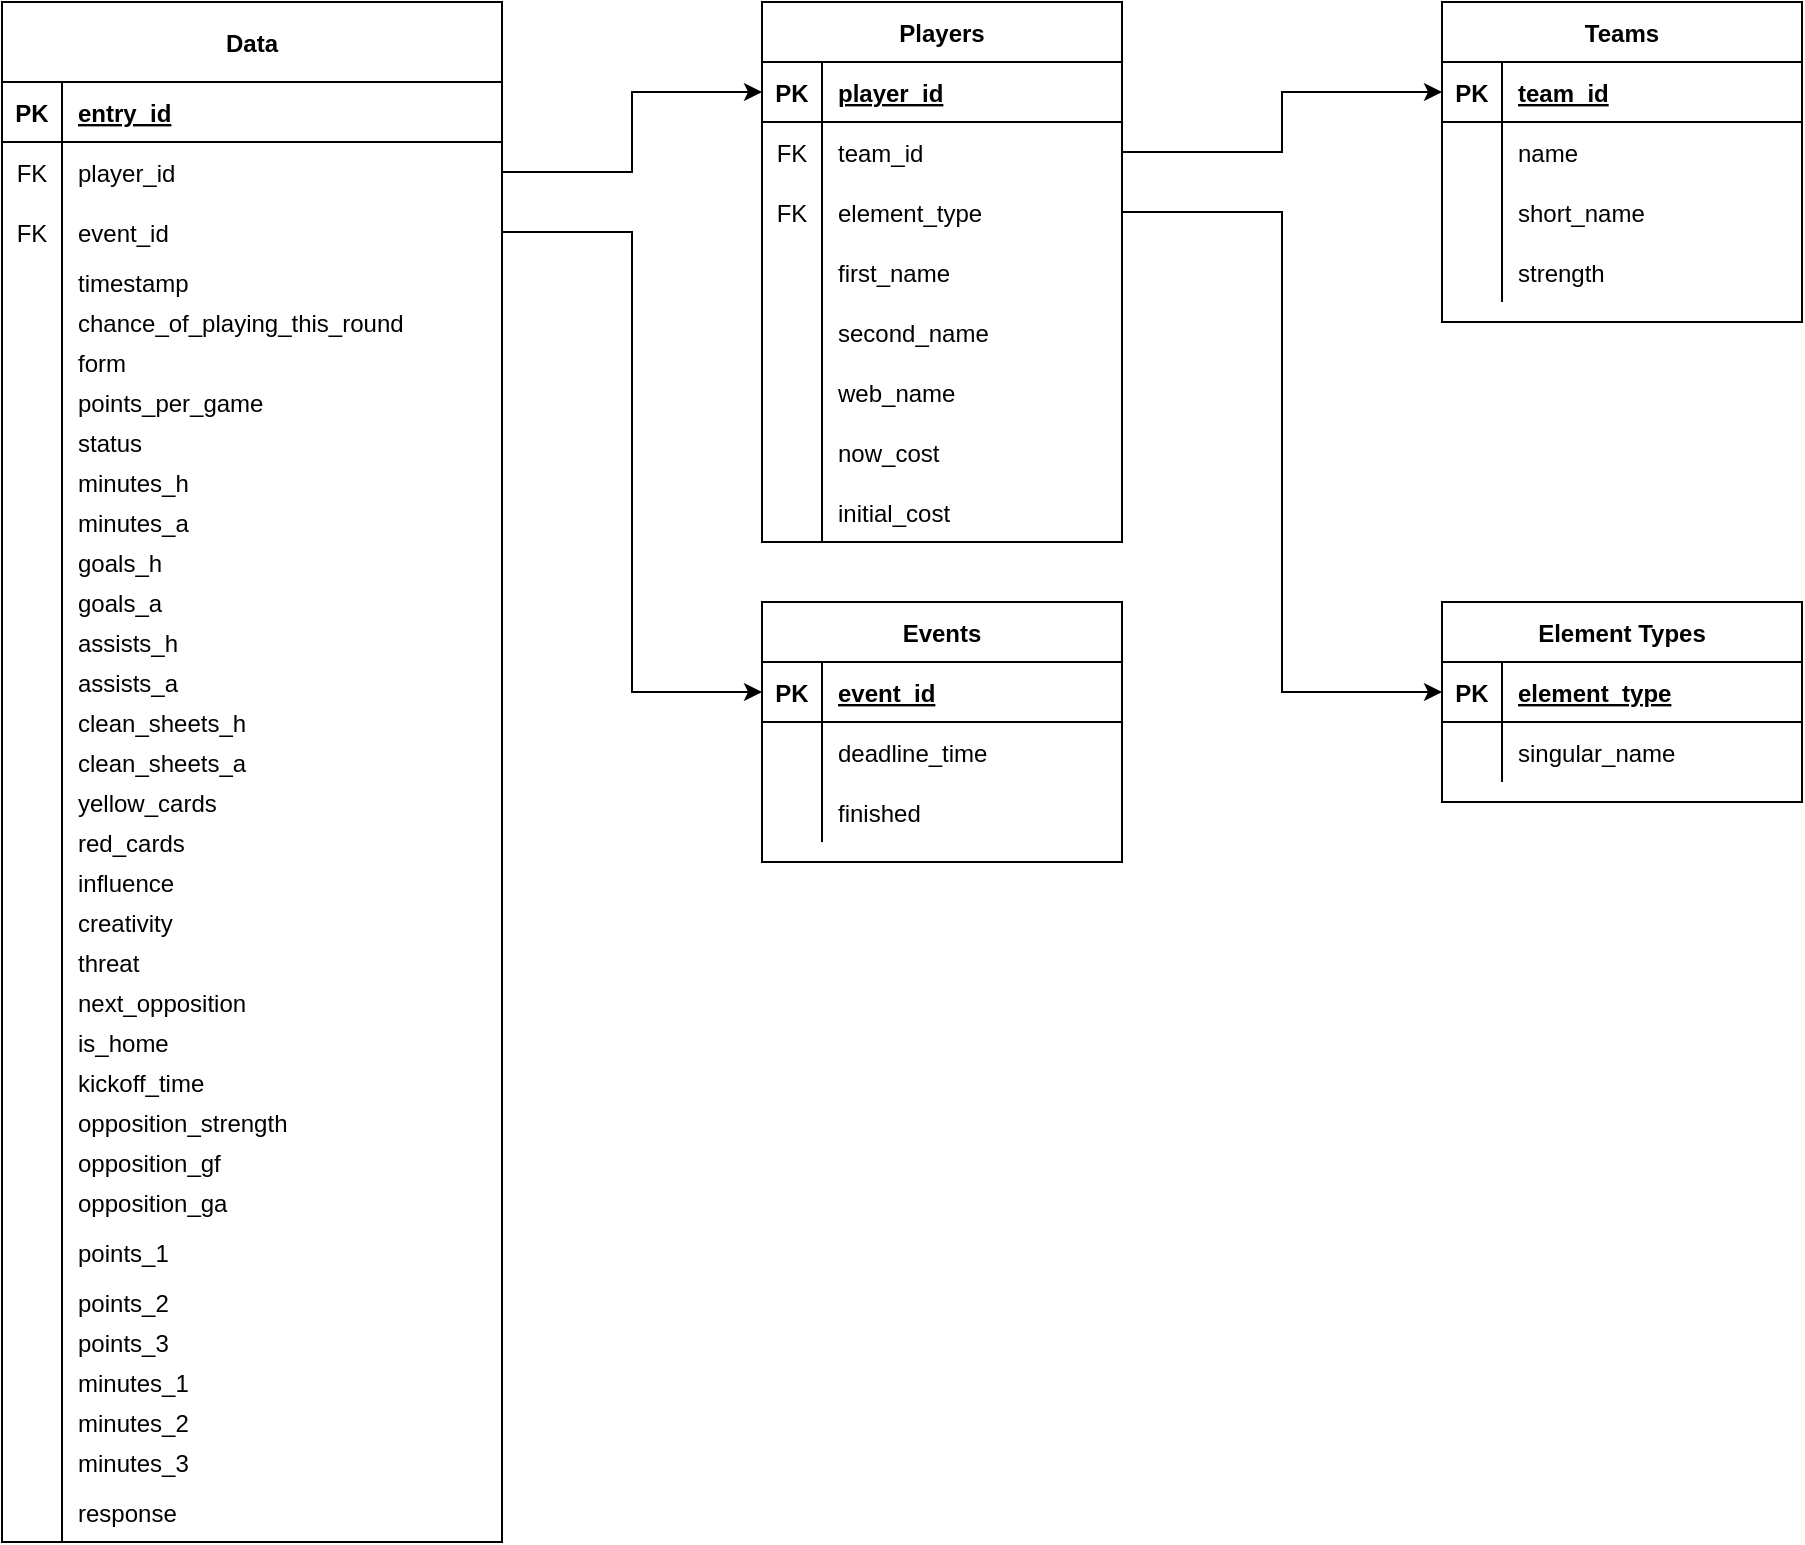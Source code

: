 <mxfile version="13.7.9" type="embed" pages="3"><diagram id="R2lEEEUBdFMjLlhIrx00" name="ER Diagram"><mxGraphModel dx="519" dy="185" grid="1" gridSize="10" guides="1" tooltips="1" connect="1" arrows="1" fold="1" page="1" pageScale="1" pageWidth="850" pageHeight="1100" background="none" math="0" shadow="0" extFonts="Permanent Marker^https://fonts.googleapis.com/css?family=Permanent+Marker"><root><mxCell id="0"/><mxCell id="1" parent="0"/><mxCell id="T9Ecbh7ZK0_thpFpKrt3-1" value="Data" style="shape=table;startSize=40;container=1;collapsible=1;childLayout=tableLayout;fixedRows=1;rowLines=0;fontStyle=1;align=center;resizeLast=1;" parent="1" vertex="1"><mxGeometry x="80" y="60" width="250" height="770.0" as="geometry"/></mxCell><mxCell id="T9Ecbh7ZK0_thpFpKrt3-2" value="" style="shape=partialRectangle;collapsible=0;dropTarget=0;pointerEvents=0;fillColor=none;top=0;left=0;bottom=1;right=0;points=[[0,0.5],[1,0.5]];portConstraint=eastwest;" parent="T9Ecbh7ZK0_thpFpKrt3-1" vertex="1"><mxGeometry y="40" width="250" height="30" as="geometry"/></mxCell><mxCell id="T9Ecbh7ZK0_thpFpKrt3-3" value="PK" style="shape=partialRectangle;connectable=0;fillColor=none;top=0;left=0;bottom=0;right=0;fontStyle=1;overflow=hidden;" parent="T9Ecbh7ZK0_thpFpKrt3-2" vertex="1"><mxGeometry width="30" height="30" as="geometry"/></mxCell><mxCell id="T9Ecbh7ZK0_thpFpKrt3-4" value="entry_id" style="shape=partialRectangle;connectable=0;fillColor=none;top=0;left=0;bottom=0;right=0;align=left;spacingLeft=6;fontStyle=5;overflow=hidden;" parent="T9Ecbh7ZK0_thpFpKrt3-2" vertex="1"><mxGeometry x="30" width="220" height="30" as="geometry"/></mxCell><mxCell id="T9Ecbh7ZK0_thpFpKrt3-5" value="" style="shape=partialRectangle;collapsible=0;dropTarget=0;pointerEvents=0;fillColor=none;top=0;left=0;bottom=0;right=0;points=[[0,0.5],[1,0.5]];portConstraint=eastwest;" parent="T9Ecbh7ZK0_thpFpKrt3-1" vertex="1"><mxGeometry y="70" width="250" height="30" as="geometry"/></mxCell><mxCell id="T9Ecbh7ZK0_thpFpKrt3-6" value="FK" style="shape=partialRectangle;connectable=0;fillColor=none;top=0;left=0;bottom=0;right=0;editable=1;overflow=hidden;" parent="T9Ecbh7ZK0_thpFpKrt3-5" vertex="1"><mxGeometry width="30" height="30" as="geometry"/></mxCell><mxCell id="T9Ecbh7ZK0_thpFpKrt3-7" value="player_id" style="shape=partialRectangle;connectable=0;fillColor=none;top=0;left=0;bottom=0;right=0;align=left;spacingLeft=6;overflow=hidden;" parent="T9Ecbh7ZK0_thpFpKrt3-5" vertex="1"><mxGeometry x="30" width="220" height="30" as="geometry"/></mxCell><mxCell id="T9Ecbh7ZK0_thpFpKrt3-8" value="" style="shape=partialRectangle;collapsible=0;dropTarget=0;pointerEvents=0;fillColor=none;top=0;left=0;bottom=0;right=0;points=[[0,0.5],[1,0.5]];portConstraint=eastwest;" parent="T9Ecbh7ZK0_thpFpKrt3-1" vertex="1"><mxGeometry y="100" width="250" height="30" as="geometry"/></mxCell><mxCell id="T9Ecbh7ZK0_thpFpKrt3-9" value="FK" style="shape=partialRectangle;connectable=0;fillColor=none;top=0;left=0;bottom=0;right=0;editable=1;overflow=hidden;" parent="T9Ecbh7ZK0_thpFpKrt3-8" vertex="1"><mxGeometry width="30" height="30" as="geometry"/></mxCell><mxCell id="T9Ecbh7ZK0_thpFpKrt3-10" value="event_id" style="shape=partialRectangle;connectable=0;fillColor=none;top=0;left=0;bottom=0;right=0;align=left;spacingLeft=6;overflow=hidden;" parent="T9Ecbh7ZK0_thpFpKrt3-8" vertex="1"><mxGeometry x="30" width="220" height="30" as="geometry"/></mxCell><mxCell id="2" style="shape=partialRectangle;collapsible=0;dropTarget=0;pointerEvents=0;fillColor=none;top=0;left=0;bottom=0;right=0;points=[[0,0.5],[1,0.5]];portConstraint=eastwest;" parent="T9Ecbh7ZK0_thpFpKrt3-1" vertex="1"><mxGeometry y="130" width="250" height="20" as="geometry"/></mxCell><mxCell id="3" style="shape=partialRectangle;connectable=0;fillColor=none;top=0;left=0;bottom=0;right=0;editable=1;overflow=hidden;" parent="2" vertex="1"><mxGeometry width="30" height="20" as="geometry"/></mxCell><mxCell id="4" value="timestamp" style="shape=partialRectangle;connectable=0;fillColor=none;top=0;left=0;bottom=0;right=0;align=left;spacingLeft=6;overflow=hidden;" parent="2" vertex="1"><mxGeometry x="30" width="220" height="20" as="geometry"/></mxCell><mxCell id="T9Ecbh7ZK0_thpFpKrt3-21" style="shape=partialRectangle;collapsible=0;dropTarget=0;pointerEvents=0;fillColor=none;top=0;left=0;bottom=0;right=0;points=[[0,0.5],[1,0.5]];portConstraint=eastwest;" parent="T9Ecbh7ZK0_thpFpKrt3-1" vertex="1"><mxGeometry y="150" width="250" height="20" as="geometry"/></mxCell><mxCell id="T9Ecbh7ZK0_thpFpKrt3-22" value="" style="shape=partialRectangle;connectable=0;fillColor=none;top=0;left=0;bottom=0;right=0;editable=1;overflow=hidden;" parent="T9Ecbh7ZK0_thpFpKrt3-21" vertex="1"><mxGeometry width="30" height="20" as="geometry"/></mxCell><mxCell id="T9Ecbh7ZK0_thpFpKrt3-23" value="chance_of_playing_this_round" style="shape=partialRectangle;connectable=0;fillColor=none;top=0;left=0;bottom=0;right=0;align=left;spacingLeft=6;overflow=hidden;" parent="T9Ecbh7ZK0_thpFpKrt3-21" vertex="1"><mxGeometry x="30" width="220" height="20" as="geometry"/></mxCell><mxCell id="T9Ecbh7ZK0_thpFpKrt3-24" style="shape=partialRectangle;collapsible=0;dropTarget=0;pointerEvents=0;fillColor=none;top=0;left=0;bottom=0;right=0;points=[[0,0.5],[1,0.5]];portConstraint=eastwest;" parent="T9Ecbh7ZK0_thpFpKrt3-1" vertex="1"><mxGeometry y="170" width="250" height="20" as="geometry"/></mxCell><mxCell id="T9Ecbh7ZK0_thpFpKrt3-25" style="shape=partialRectangle;connectable=0;fillColor=none;top=0;left=0;bottom=0;right=0;editable=1;overflow=hidden;" parent="T9Ecbh7ZK0_thpFpKrt3-24" vertex="1"><mxGeometry width="30" height="20" as="geometry"/></mxCell><mxCell id="T9Ecbh7ZK0_thpFpKrt3-26" value="form" style="shape=partialRectangle;connectable=0;fillColor=none;top=0;left=0;bottom=0;right=0;align=left;spacingLeft=6;overflow=hidden;" parent="T9Ecbh7ZK0_thpFpKrt3-24" vertex="1"><mxGeometry x="30" width="220" height="20" as="geometry"/></mxCell><mxCell id="T9Ecbh7ZK0_thpFpKrt3-27" style="shape=partialRectangle;collapsible=0;dropTarget=0;pointerEvents=0;fillColor=none;top=0;left=0;bottom=0;right=0;points=[[0,0.5],[1,0.5]];portConstraint=eastwest;" parent="T9Ecbh7ZK0_thpFpKrt3-1" vertex="1"><mxGeometry y="190" width="250" height="20" as="geometry"/></mxCell><mxCell id="T9Ecbh7ZK0_thpFpKrt3-28" style="shape=partialRectangle;connectable=0;fillColor=none;top=0;left=0;bottom=0;right=0;editable=1;overflow=hidden;" parent="T9Ecbh7ZK0_thpFpKrt3-27" vertex="1"><mxGeometry width="30" height="20" as="geometry"/></mxCell><mxCell id="T9Ecbh7ZK0_thpFpKrt3-29" value="points_per_game" style="shape=partialRectangle;connectable=0;fillColor=none;top=0;left=0;bottom=0;right=0;align=left;spacingLeft=6;overflow=hidden;" parent="T9Ecbh7ZK0_thpFpKrt3-27" vertex="1"><mxGeometry x="30" width="220" height="20" as="geometry"/></mxCell><mxCell id="wgq0GRheThqaYTGHAJiZ-41" style="shape=partialRectangle;collapsible=0;dropTarget=0;pointerEvents=0;fillColor=none;top=0;left=0;bottom=0;right=0;points=[[0,0.5],[1,0.5]];portConstraint=eastwest;" parent="T9Ecbh7ZK0_thpFpKrt3-1" vertex="1"><mxGeometry y="210" width="250" height="20" as="geometry"/></mxCell><mxCell id="wgq0GRheThqaYTGHAJiZ-42" style="shape=partialRectangle;connectable=0;fillColor=none;top=0;left=0;bottom=0;right=0;editable=1;overflow=hidden;" parent="wgq0GRheThqaYTGHAJiZ-41" vertex="1"><mxGeometry width="30" height="20" as="geometry"/></mxCell><mxCell id="wgq0GRheThqaYTGHAJiZ-43" value="status" style="shape=partialRectangle;connectable=0;fillColor=none;top=0;left=0;bottom=0;right=0;align=left;spacingLeft=6;overflow=hidden;" parent="wgq0GRheThqaYTGHAJiZ-41" vertex="1"><mxGeometry x="30" width="220" height="20" as="geometry"/></mxCell><mxCell id="wgq0GRheThqaYTGHAJiZ-44" style="shape=partialRectangle;collapsible=0;dropTarget=0;pointerEvents=0;fillColor=none;top=0;left=0;bottom=0;right=0;points=[[0,0.5],[1,0.5]];portConstraint=eastwest;" parent="T9Ecbh7ZK0_thpFpKrt3-1" vertex="1"><mxGeometry y="230" width="250" height="20" as="geometry"/></mxCell><mxCell id="wgq0GRheThqaYTGHAJiZ-45" style="shape=partialRectangle;connectable=0;fillColor=none;top=0;left=0;bottom=0;right=0;editable=1;overflow=hidden;" parent="wgq0GRheThqaYTGHAJiZ-44" vertex="1"><mxGeometry width="30" height="20" as="geometry"/></mxCell><mxCell id="wgq0GRheThqaYTGHAJiZ-46" value="minutes_h" style="shape=partialRectangle;connectable=0;fillColor=none;top=0;left=0;bottom=0;right=0;align=left;spacingLeft=6;overflow=hidden;" parent="wgq0GRheThqaYTGHAJiZ-44" vertex="1"><mxGeometry x="30" width="220" height="20" as="geometry"/></mxCell><mxCell id="5" style="shape=partialRectangle;collapsible=0;dropTarget=0;pointerEvents=0;fillColor=none;top=0;left=0;bottom=0;right=0;points=[[0,0.5],[1,0.5]];portConstraint=eastwest;" parent="T9Ecbh7ZK0_thpFpKrt3-1" vertex="1"><mxGeometry y="250" width="250" height="20" as="geometry"/></mxCell><mxCell id="6" style="shape=partialRectangle;connectable=0;fillColor=none;top=0;left=0;bottom=0;right=0;editable=1;overflow=hidden;" parent="5" vertex="1"><mxGeometry width="30" height="20" as="geometry"/></mxCell><mxCell id="7" value="minutes_a" style="shape=partialRectangle;connectable=0;fillColor=none;top=0;left=0;bottom=0;right=0;align=left;spacingLeft=6;overflow=hidden;" parent="5" vertex="1"><mxGeometry x="30" width="220" height="20" as="geometry"/></mxCell><mxCell id="wgq0GRheThqaYTGHAJiZ-47" style="shape=partialRectangle;collapsible=0;dropTarget=0;pointerEvents=0;fillColor=none;top=0;left=0;bottom=0;right=0;points=[[0,0.5],[1,0.5]];portConstraint=eastwest;" parent="T9Ecbh7ZK0_thpFpKrt3-1" vertex="1"><mxGeometry y="270" width="250" height="20" as="geometry"/></mxCell><mxCell id="wgq0GRheThqaYTGHAJiZ-48" style="shape=partialRectangle;connectable=0;fillColor=none;top=0;left=0;bottom=0;right=0;editable=1;overflow=hidden;" parent="wgq0GRheThqaYTGHAJiZ-47" vertex="1"><mxGeometry width="30" height="20" as="geometry"/></mxCell><mxCell id="wgq0GRheThqaYTGHAJiZ-49" value="goals_h" style="shape=partialRectangle;connectable=0;fillColor=none;top=0;left=0;bottom=0;right=0;align=left;spacingLeft=6;overflow=hidden;" parent="wgq0GRheThqaYTGHAJiZ-47" vertex="1"><mxGeometry x="30" width="220" height="20" as="geometry"/></mxCell><mxCell id="8" style="shape=partialRectangle;collapsible=0;dropTarget=0;pointerEvents=0;fillColor=none;top=0;left=0;bottom=0;right=0;points=[[0,0.5],[1,0.5]];portConstraint=eastwest;" parent="T9Ecbh7ZK0_thpFpKrt3-1" vertex="1"><mxGeometry y="290" width="250" height="20" as="geometry"/></mxCell><mxCell id="9" style="shape=partialRectangle;connectable=0;fillColor=none;top=0;left=0;bottom=0;right=0;editable=1;overflow=hidden;" parent="8" vertex="1"><mxGeometry width="30" height="20" as="geometry"/></mxCell><mxCell id="10" value="goals_a" style="shape=partialRectangle;connectable=0;fillColor=none;top=0;left=0;bottom=0;right=0;align=left;spacingLeft=6;overflow=hidden;" parent="8" vertex="1"><mxGeometry x="30" width="220" height="20" as="geometry"/></mxCell><mxCell id="wgq0GRheThqaYTGHAJiZ-50" style="shape=partialRectangle;collapsible=0;dropTarget=0;pointerEvents=0;fillColor=none;top=0;left=0;bottom=0;right=0;points=[[0,0.5],[1,0.5]];portConstraint=eastwest;" parent="T9Ecbh7ZK0_thpFpKrt3-1" vertex="1"><mxGeometry y="310" width="250" height="20" as="geometry"/></mxCell><mxCell id="wgq0GRheThqaYTGHAJiZ-51" style="shape=partialRectangle;connectable=0;fillColor=none;top=0;left=0;bottom=0;right=0;editable=1;overflow=hidden;" parent="wgq0GRheThqaYTGHAJiZ-50" vertex="1"><mxGeometry width="30" height="20" as="geometry"/></mxCell><mxCell id="wgq0GRheThqaYTGHAJiZ-52" value="assists_h" style="shape=partialRectangle;connectable=0;fillColor=none;top=0;left=0;bottom=0;right=0;align=left;spacingLeft=6;overflow=hidden;" parent="wgq0GRheThqaYTGHAJiZ-50" vertex="1"><mxGeometry x="30" width="220" height="20" as="geometry"/></mxCell><mxCell id="11" style="shape=partialRectangle;collapsible=0;dropTarget=0;pointerEvents=0;fillColor=none;top=0;left=0;bottom=0;right=0;points=[[0,0.5],[1,0.5]];portConstraint=eastwest;" parent="T9Ecbh7ZK0_thpFpKrt3-1" vertex="1"><mxGeometry y="330" width="250" height="20" as="geometry"/></mxCell><mxCell id="12" style="shape=partialRectangle;connectable=0;fillColor=none;top=0;left=0;bottom=0;right=0;editable=1;overflow=hidden;" parent="11" vertex="1"><mxGeometry width="30" height="20" as="geometry"/></mxCell><mxCell id="13" value="assists_a" style="shape=partialRectangle;connectable=0;fillColor=none;top=0;left=0;bottom=0;right=0;align=left;spacingLeft=6;overflow=hidden;" parent="11" vertex="1"><mxGeometry x="30" width="220" height="20" as="geometry"/></mxCell><mxCell id="wgq0GRheThqaYTGHAJiZ-53" style="shape=partialRectangle;collapsible=0;dropTarget=0;pointerEvents=0;fillColor=none;top=0;left=0;bottom=0;right=0;points=[[0,0.5],[1,0.5]];portConstraint=eastwest;" parent="T9Ecbh7ZK0_thpFpKrt3-1" vertex="1"><mxGeometry y="350" width="250" height="20" as="geometry"/></mxCell><mxCell id="wgq0GRheThqaYTGHAJiZ-54" style="shape=partialRectangle;connectable=0;fillColor=none;top=0;left=0;bottom=0;right=0;editable=1;overflow=hidden;" parent="wgq0GRheThqaYTGHAJiZ-53" vertex="1"><mxGeometry width="30" height="20" as="geometry"/></mxCell><mxCell id="wgq0GRheThqaYTGHAJiZ-55" value="clean_sheets_h" style="shape=partialRectangle;connectable=0;fillColor=none;top=0;left=0;bottom=0;right=0;align=left;spacingLeft=6;overflow=hidden;" parent="wgq0GRheThqaYTGHAJiZ-53" vertex="1"><mxGeometry x="30" width="220" height="20" as="geometry"/></mxCell><mxCell id="14" style="shape=partialRectangle;collapsible=0;dropTarget=0;pointerEvents=0;fillColor=none;top=0;left=0;bottom=0;right=0;points=[[0,0.5],[1,0.5]];portConstraint=eastwest;" parent="T9Ecbh7ZK0_thpFpKrt3-1" vertex="1"><mxGeometry y="370" width="250" height="20" as="geometry"/></mxCell><mxCell id="15" style="shape=partialRectangle;connectable=0;fillColor=none;top=0;left=0;bottom=0;right=0;editable=1;overflow=hidden;" parent="14" vertex="1"><mxGeometry width="30" height="20" as="geometry"/></mxCell><mxCell id="16" value="clean_sheets_a" style="shape=partialRectangle;connectable=0;fillColor=none;top=0;left=0;bottom=0;right=0;align=left;spacingLeft=6;overflow=hidden;" parent="14" vertex="1"><mxGeometry x="30" width="220" height="20" as="geometry"/></mxCell><mxCell id="wgq0GRheThqaYTGHAJiZ-56" style="shape=partialRectangle;collapsible=0;dropTarget=0;pointerEvents=0;fillColor=none;top=0;left=0;bottom=0;right=0;points=[[0,0.5],[1,0.5]];portConstraint=eastwest;" parent="T9Ecbh7ZK0_thpFpKrt3-1" vertex="1"><mxGeometry y="390" width="250" height="20" as="geometry"/></mxCell><mxCell id="wgq0GRheThqaYTGHAJiZ-57" style="shape=partialRectangle;connectable=0;fillColor=none;top=0;left=0;bottom=0;right=0;editable=1;overflow=hidden;" parent="wgq0GRheThqaYTGHAJiZ-56" vertex="1"><mxGeometry width="30" height="20" as="geometry"/></mxCell><mxCell id="wgq0GRheThqaYTGHAJiZ-58" value="yellow_cards" style="shape=partialRectangle;connectable=0;fillColor=none;top=0;left=0;bottom=0;right=0;align=left;spacingLeft=6;overflow=hidden;" parent="wgq0GRheThqaYTGHAJiZ-56" vertex="1"><mxGeometry x="30" width="220" height="20" as="geometry"/></mxCell><mxCell id="wgq0GRheThqaYTGHAJiZ-59" style="shape=partialRectangle;collapsible=0;dropTarget=0;pointerEvents=0;fillColor=none;top=0;left=0;bottom=0;right=0;points=[[0,0.5],[1,0.5]];portConstraint=eastwest;" parent="T9Ecbh7ZK0_thpFpKrt3-1" vertex="1"><mxGeometry y="410" width="250" height="20" as="geometry"/></mxCell><mxCell id="wgq0GRheThqaYTGHAJiZ-60" style="shape=partialRectangle;connectable=0;fillColor=none;top=0;left=0;bottom=0;right=0;editable=1;overflow=hidden;" parent="wgq0GRheThqaYTGHAJiZ-59" vertex="1"><mxGeometry width="30" height="20" as="geometry"/></mxCell><mxCell id="wgq0GRheThqaYTGHAJiZ-61" value="red_cards" style="shape=partialRectangle;connectable=0;fillColor=none;top=0;left=0;bottom=0;right=0;align=left;spacingLeft=6;overflow=hidden;" parent="wgq0GRheThqaYTGHAJiZ-59" vertex="1"><mxGeometry x="30" width="220" height="20" as="geometry"/></mxCell><mxCell id="wgq0GRheThqaYTGHAJiZ-62" style="shape=partialRectangle;collapsible=0;dropTarget=0;pointerEvents=0;fillColor=none;top=0;left=0;bottom=0;right=0;points=[[0,0.5],[1,0.5]];portConstraint=eastwest;" parent="T9Ecbh7ZK0_thpFpKrt3-1" vertex="1"><mxGeometry y="430" width="250" height="20" as="geometry"/></mxCell><mxCell id="wgq0GRheThqaYTGHAJiZ-63" style="shape=partialRectangle;connectable=0;fillColor=none;top=0;left=0;bottom=0;right=0;editable=1;overflow=hidden;" parent="wgq0GRheThqaYTGHAJiZ-62" vertex="1"><mxGeometry width="30" height="20" as="geometry"/></mxCell><mxCell id="wgq0GRheThqaYTGHAJiZ-64" value="influence" style="shape=partialRectangle;connectable=0;fillColor=none;top=0;left=0;bottom=0;right=0;align=left;spacingLeft=6;overflow=hidden;" parent="wgq0GRheThqaYTGHAJiZ-62" vertex="1"><mxGeometry x="30" width="220" height="20" as="geometry"/></mxCell><mxCell id="wgq0GRheThqaYTGHAJiZ-65" style="shape=partialRectangle;collapsible=0;dropTarget=0;pointerEvents=0;fillColor=none;top=0;left=0;bottom=0;right=0;points=[[0,0.5],[1,0.5]];portConstraint=eastwest;" parent="T9Ecbh7ZK0_thpFpKrt3-1" vertex="1"><mxGeometry y="450" width="250" height="20" as="geometry"/></mxCell><mxCell id="wgq0GRheThqaYTGHAJiZ-66" style="shape=partialRectangle;connectable=0;fillColor=none;top=0;left=0;bottom=0;right=0;editable=1;overflow=hidden;" parent="wgq0GRheThqaYTGHAJiZ-65" vertex="1"><mxGeometry width="30" height="20" as="geometry"/></mxCell><mxCell id="wgq0GRheThqaYTGHAJiZ-67" value="creativity" style="shape=partialRectangle;connectable=0;fillColor=none;top=0;left=0;bottom=0;right=0;align=left;spacingLeft=6;overflow=hidden;" parent="wgq0GRheThqaYTGHAJiZ-65" vertex="1"><mxGeometry x="30" width="220" height="20" as="geometry"/></mxCell><mxCell id="wgq0GRheThqaYTGHAJiZ-68" style="shape=partialRectangle;collapsible=0;dropTarget=0;pointerEvents=0;fillColor=none;top=0;left=0;bottom=0;right=0;points=[[0,0.5],[1,0.5]];portConstraint=eastwest;" parent="T9Ecbh7ZK0_thpFpKrt3-1" vertex="1"><mxGeometry y="470" width="250" height="20" as="geometry"/></mxCell><mxCell id="wgq0GRheThqaYTGHAJiZ-69" style="shape=partialRectangle;connectable=0;fillColor=none;top=0;left=0;bottom=0;right=0;editable=1;overflow=hidden;" parent="wgq0GRheThqaYTGHAJiZ-68" vertex="1"><mxGeometry width="30" height="20" as="geometry"/></mxCell><mxCell id="wgq0GRheThqaYTGHAJiZ-70" value="threat" style="shape=partialRectangle;connectable=0;fillColor=none;top=0;left=0;bottom=0;right=0;align=left;spacingLeft=6;overflow=hidden;" parent="wgq0GRheThqaYTGHAJiZ-68" vertex="1"><mxGeometry x="30" width="220" height="20" as="geometry"/></mxCell><mxCell id="wgq0GRheThqaYTGHAJiZ-71" style="shape=partialRectangle;collapsible=0;dropTarget=0;pointerEvents=0;fillColor=none;top=0;left=0;bottom=0;right=0;points=[[0,0.5],[1,0.5]];portConstraint=eastwest;" parent="T9Ecbh7ZK0_thpFpKrt3-1" vertex="1"><mxGeometry y="490" width="250" height="20" as="geometry"/></mxCell><mxCell id="wgq0GRheThqaYTGHAJiZ-72" style="shape=partialRectangle;connectable=0;fillColor=none;top=0;left=0;bottom=0;right=0;editable=1;overflow=hidden;" parent="wgq0GRheThqaYTGHAJiZ-71" vertex="1"><mxGeometry width="30" height="20" as="geometry"/></mxCell><mxCell id="wgq0GRheThqaYTGHAJiZ-73" value="next_opposition" style="shape=partialRectangle;connectable=0;fillColor=none;top=0;left=0;bottom=0;right=0;align=left;spacingLeft=6;overflow=hidden;" parent="wgq0GRheThqaYTGHAJiZ-71" vertex="1"><mxGeometry x="30" width="220" height="20" as="geometry"/></mxCell><mxCell id="wgq0GRheThqaYTGHAJiZ-74" style="shape=partialRectangle;collapsible=0;dropTarget=0;pointerEvents=0;fillColor=none;top=0;left=0;bottom=0;right=0;points=[[0,0.5],[1,0.5]];portConstraint=eastwest;" parent="T9Ecbh7ZK0_thpFpKrt3-1" vertex="1"><mxGeometry y="510" width="250" height="20" as="geometry"/></mxCell><mxCell id="wgq0GRheThqaYTGHAJiZ-75" style="shape=partialRectangle;connectable=0;fillColor=none;top=0;left=0;bottom=0;right=0;editable=1;overflow=hidden;" parent="wgq0GRheThqaYTGHAJiZ-74" vertex="1"><mxGeometry width="30" height="20" as="geometry"/></mxCell><mxCell id="wgq0GRheThqaYTGHAJiZ-76" value="is_home" style="shape=partialRectangle;connectable=0;fillColor=none;top=0;left=0;bottom=0;right=0;align=left;spacingLeft=6;overflow=hidden;" parent="wgq0GRheThqaYTGHAJiZ-74" vertex="1"><mxGeometry x="30" width="220" height="20" as="geometry"/></mxCell><mxCell id="MTt20oEHAtVKhstoHL5M-7" style="shape=partialRectangle;collapsible=0;dropTarget=0;pointerEvents=0;fillColor=none;top=0;left=0;bottom=0;right=0;points=[[0,0.5],[1,0.5]];portConstraint=eastwest;" parent="T9Ecbh7ZK0_thpFpKrt3-1" vertex="1"><mxGeometry y="530" width="250" height="20" as="geometry"/></mxCell><mxCell id="MTt20oEHAtVKhstoHL5M-8" style="shape=partialRectangle;connectable=0;fillColor=none;top=0;left=0;bottom=0;right=0;editable=1;overflow=hidden;" parent="MTt20oEHAtVKhstoHL5M-7" vertex="1"><mxGeometry width="30" height="20" as="geometry"/></mxCell><mxCell id="MTt20oEHAtVKhstoHL5M-9" value="kickoff_time" style="shape=partialRectangle;connectable=0;fillColor=none;top=0;left=0;bottom=0;right=0;align=left;spacingLeft=6;overflow=hidden;" parent="MTt20oEHAtVKhstoHL5M-7" vertex="1"><mxGeometry x="30" width="220" height="20" as="geometry"/></mxCell><mxCell id="wgq0GRheThqaYTGHAJiZ-83" style="shape=partialRectangle;collapsible=0;dropTarget=0;pointerEvents=0;fillColor=none;top=0;left=0;bottom=0;right=0;points=[[0,0.5],[1,0.5]];portConstraint=eastwest;" parent="T9Ecbh7ZK0_thpFpKrt3-1" vertex="1"><mxGeometry y="550" width="250" height="20" as="geometry"/></mxCell><mxCell id="wgq0GRheThqaYTGHAJiZ-84" style="shape=partialRectangle;connectable=0;fillColor=none;top=0;left=0;bottom=0;right=0;editable=1;overflow=hidden;" parent="wgq0GRheThqaYTGHAJiZ-83" vertex="1"><mxGeometry width="30" height="20" as="geometry"/></mxCell><mxCell id="wgq0GRheThqaYTGHAJiZ-85" value="opposition_strength" style="shape=partialRectangle;connectable=0;fillColor=none;top=0;left=0;bottom=0;right=0;align=left;spacingLeft=6;overflow=hidden;" parent="wgq0GRheThqaYTGHAJiZ-83" vertex="1"><mxGeometry x="30" width="220" height="20" as="geometry"/></mxCell><mxCell id="17" style="shape=partialRectangle;collapsible=0;dropTarget=0;pointerEvents=0;fillColor=none;top=0;left=0;bottom=0;right=0;points=[[0,0.5],[1,0.5]];portConstraint=eastwest;" parent="T9Ecbh7ZK0_thpFpKrt3-1" vertex="1"><mxGeometry y="570" width="250" height="20" as="geometry"/></mxCell><mxCell id="18" style="shape=partialRectangle;connectable=0;fillColor=none;top=0;left=0;bottom=0;right=0;editable=1;overflow=hidden;" parent="17" vertex="1"><mxGeometry width="30" height="20" as="geometry"/></mxCell><mxCell id="19" value="opposition_gf" style="shape=partialRectangle;connectable=0;fillColor=none;top=0;left=0;bottom=0;right=0;align=left;spacingLeft=6;overflow=hidden;" parent="17" vertex="1"><mxGeometry x="30" width="220" height="20" as="geometry"/></mxCell><mxCell id="20" style="shape=partialRectangle;collapsible=0;dropTarget=0;pointerEvents=0;fillColor=none;top=0;left=0;bottom=0;right=0;points=[[0,0.5],[1,0.5]];portConstraint=eastwest;" parent="T9Ecbh7ZK0_thpFpKrt3-1" vertex="1"><mxGeometry y="590" width="250" height="20" as="geometry"/></mxCell><mxCell id="21" style="shape=partialRectangle;connectable=0;fillColor=none;top=0;left=0;bottom=0;right=0;editable=1;overflow=hidden;" parent="20" vertex="1"><mxGeometry width="30" height="20" as="geometry"/></mxCell><mxCell id="22" value="opposition_ga" style="shape=partialRectangle;connectable=0;fillColor=none;top=0;left=0;bottom=0;right=0;align=left;spacingLeft=6;overflow=hidden;" parent="20" vertex="1"><mxGeometry x="30" width="220" height="20" as="geometry"/></mxCell><mxCell id="wgq0GRheThqaYTGHAJiZ-86" style="shape=partialRectangle;collapsible=0;dropTarget=0;pointerEvents=0;fillColor=none;top=0;left=0;bottom=0;right=0;points=[[0,0.5],[1,0.5]];portConstraint=eastwest;" parent="T9Ecbh7ZK0_thpFpKrt3-1" vertex="1"><mxGeometry y="610" width="250" height="30" as="geometry"/></mxCell><mxCell id="wgq0GRheThqaYTGHAJiZ-87" style="shape=partialRectangle;connectable=0;fillColor=none;top=0;left=0;bottom=0;right=0;editable=1;overflow=hidden;" parent="wgq0GRheThqaYTGHAJiZ-86" vertex="1"><mxGeometry width="30" height="30" as="geometry"/></mxCell><mxCell id="wgq0GRheThqaYTGHAJiZ-88" value="points_1" style="shape=partialRectangle;connectable=0;fillColor=none;top=0;left=0;bottom=0;right=0;align=left;spacingLeft=6;overflow=hidden;" parent="wgq0GRheThqaYTGHAJiZ-86" vertex="1"><mxGeometry x="30" width="220" height="30" as="geometry"/></mxCell><mxCell id="wgq0GRheThqaYTGHAJiZ-89" style="shape=partialRectangle;collapsible=0;dropTarget=0;pointerEvents=0;fillColor=none;top=0;left=0;bottom=0;right=0;points=[[0,0.5],[1,0.5]];portConstraint=eastwest;" parent="T9Ecbh7ZK0_thpFpKrt3-1" vertex="1"><mxGeometry y="640" width="250" height="20" as="geometry"/></mxCell><mxCell id="wgq0GRheThqaYTGHAJiZ-90" style="shape=partialRectangle;connectable=0;fillColor=none;top=0;left=0;bottom=0;right=0;editable=1;overflow=hidden;" parent="wgq0GRheThqaYTGHAJiZ-89" vertex="1"><mxGeometry width="30" height="20" as="geometry"/></mxCell><mxCell id="wgq0GRheThqaYTGHAJiZ-91" value="points_2" style="shape=partialRectangle;connectable=0;fillColor=none;top=0;left=0;bottom=0;right=0;align=left;spacingLeft=6;overflow=hidden;" parent="wgq0GRheThqaYTGHAJiZ-89" vertex="1"><mxGeometry x="30" width="220" height="20" as="geometry"/></mxCell><mxCell id="wgq0GRheThqaYTGHAJiZ-124" style="shape=partialRectangle;collapsible=0;dropTarget=0;pointerEvents=0;fillColor=none;top=0;left=0;bottom=0;right=0;points=[[0,0.5],[1,0.5]];portConstraint=eastwest;" parent="T9Ecbh7ZK0_thpFpKrt3-1" vertex="1"><mxGeometry y="660" width="250" height="20" as="geometry"/></mxCell><mxCell id="wgq0GRheThqaYTGHAJiZ-125" style="shape=partialRectangle;connectable=0;fillColor=none;top=0;left=0;bottom=0;right=0;editable=1;overflow=hidden;" parent="wgq0GRheThqaYTGHAJiZ-124" vertex="1"><mxGeometry width="30" height="20" as="geometry"/></mxCell><mxCell id="wgq0GRheThqaYTGHAJiZ-126" value="points_3" style="shape=partialRectangle;connectable=0;fillColor=none;top=0;left=0;bottom=0;right=0;align=left;spacingLeft=6;overflow=hidden;" parent="wgq0GRheThqaYTGHAJiZ-124" vertex="1"><mxGeometry x="30" width="220" height="20" as="geometry"/></mxCell><mxCell id="wgq0GRheThqaYTGHAJiZ-121" style="shape=partialRectangle;collapsible=0;dropTarget=0;pointerEvents=0;fillColor=none;top=0;left=0;bottom=0;right=0;points=[[0,0.5],[1,0.5]];portConstraint=eastwest;" parent="T9Ecbh7ZK0_thpFpKrt3-1" vertex="1"><mxGeometry y="680" width="250" height="20" as="geometry"/></mxCell><mxCell id="wgq0GRheThqaYTGHAJiZ-122" style="shape=partialRectangle;connectable=0;fillColor=none;top=0;left=0;bottom=0;right=0;editable=1;overflow=hidden;" parent="wgq0GRheThqaYTGHAJiZ-121" vertex="1"><mxGeometry width="30" height="20" as="geometry"/></mxCell><mxCell id="wgq0GRheThqaYTGHAJiZ-123" value="minutes_1" style="shape=partialRectangle;connectable=0;fillColor=none;top=0;left=0;bottom=0;right=0;align=left;spacingLeft=6;overflow=hidden;" parent="wgq0GRheThqaYTGHAJiZ-121" vertex="1"><mxGeometry x="30" width="220" height="20" as="geometry"/></mxCell><mxCell id="wgq0GRheThqaYTGHAJiZ-118" style="shape=partialRectangle;collapsible=0;dropTarget=0;pointerEvents=0;fillColor=none;top=0;left=0;bottom=0;right=0;points=[[0,0.5],[1,0.5]];portConstraint=eastwest;" parent="T9Ecbh7ZK0_thpFpKrt3-1" vertex="1"><mxGeometry y="700" width="250" height="20" as="geometry"/></mxCell><mxCell id="wgq0GRheThqaYTGHAJiZ-119" style="shape=partialRectangle;connectable=0;fillColor=none;top=0;left=0;bottom=0;right=0;editable=1;overflow=hidden;" parent="wgq0GRheThqaYTGHAJiZ-118" vertex="1"><mxGeometry width="30" height="20" as="geometry"/></mxCell><mxCell id="wgq0GRheThqaYTGHAJiZ-120" value="minutes_2" style="shape=partialRectangle;connectable=0;fillColor=none;top=0;left=0;bottom=0;right=0;align=left;spacingLeft=6;overflow=hidden;" parent="wgq0GRheThqaYTGHAJiZ-118" vertex="1"><mxGeometry x="30" width="220" height="20" as="geometry"/></mxCell><mxCell id="wgq0GRheThqaYTGHAJiZ-115" style="shape=partialRectangle;collapsible=0;dropTarget=0;pointerEvents=0;fillColor=none;top=0;left=0;bottom=0;right=0;points=[[0,0.5],[1,0.5]];portConstraint=eastwest;" parent="T9Ecbh7ZK0_thpFpKrt3-1" vertex="1"><mxGeometry y="720" width="250" height="20" as="geometry"/></mxCell><mxCell id="wgq0GRheThqaYTGHAJiZ-116" style="shape=partialRectangle;connectable=0;fillColor=none;top=0;left=0;bottom=0;right=0;editable=1;overflow=hidden;" parent="wgq0GRheThqaYTGHAJiZ-115" vertex="1"><mxGeometry width="30" height="20" as="geometry"/></mxCell><mxCell id="wgq0GRheThqaYTGHAJiZ-117" value="minutes_3" style="shape=partialRectangle;connectable=0;fillColor=none;top=0;left=0;bottom=0;right=0;align=left;spacingLeft=6;overflow=hidden;" parent="wgq0GRheThqaYTGHAJiZ-115" vertex="1"><mxGeometry x="30" width="220" height="20" as="geometry"/></mxCell><mxCell id="wgq0GRheThqaYTGHAJiZ-92" style="shape=partialRectangle;collapsible=0;dropTarget=0;pointerEvents=0;fillColor=none;top=0;left=0;bottom=0;right=0;points=[[0,0.5],[1,0.5]];portConstraint=eastwest;" parent="T9Ecbh7ZK0_thpFpKrt3-1" vertex="1"><mxGeometry y="740" width="250" height="30" as="geometry"/></mxCell><mxCell id="wgq0GRheThqaYTGHAJiZ-93" style="shape=partialRectangle;connectable=0;fillColor=none;top=0;left=0;bottom=0;right=0;editable=1;overflow=hidden;" parent="wgq0GRheThqaYTGHAJiZ-92" vertex="1"><mxGeometry width="30" height="30" as="geometry"/></mxCell><mxCell id="wgq0GRheThqaYTGHAJiZ-94" value="response" style="shape=partialRectangle;connectable=0;fillColor=none;top=0;left=0;bottom=0;right=0;align=left;spacingLeft=6;overflow=hidden;" parent="wgq0GRheThqaYTGHAJiZ-92" vertex="1"><mxGeometry x="30" width="220" height="30" as="geometry"/></mxCell><mxCell id="T9Ecbh7ZK0_thpFpKrt3-30" value="Players" style="shape=table;startSize=30;container=1;collapsible=1;childLayout=tableLayout;fixedRows=1;rowLines=0;fontStyle=1;align=center;resizeLast=1;" parent="1" vertex="1"><mxGeometry x="460" y="60" width="180" height="270" as="geometry"/></mxCell><mxCell id="T9Ecbh7ZK0_thpFpKrt3-31" value="" style="shape=partialRectangle;collapsible=0;dropTarget=0;pointerEvents=0;fillColor=none;top=0;left=0;bottom=1;right=0;points=[[0,0.5],[1,0.5]];portConstraint=eastwest;" parent="T9Ecbh7ZK0_thpFpKrt3-30" vertex="1"><mxGeometry y="30" width="180" height="30" as="geometry"/></mxCell><mxCell id="T9Ecbh7ZK0_thpFpKrt3-32" value="PK" style="shape=partialRectangle;connectable=0;fillColor=none;top=0;left=0;bottom=0;right=0;fontStyle=1;overflow=hidden;" parent="T9Ecbh7ZK0_thpFpKrt3-31" vertex="1"><mxGeometry width="30" height="30" as="geometry"/></mxCell><mxCell id="T9Ecbh7ZK0_thpFpKrt3-33" value="player_id" style="shape=partialRectangle;connectable=0;fillColor=none;top=0;left=0;bottom=0;right=0;align=left;spacingLeft=6;fontStyle=5;overflow=hidden;" parent="T9Ecbh7ZK0_thpFpKrt3-31" vertex="1"><mxGeometry x="30" width="150" height="30" as="geometry"/></mxCell><mxCell id="wgq0GRheThqaYTGHAJiZ-27" style="shape=partialRectangle;collapsible=0;dropTarget=0;pointerEvents=0;fillColor=none;top=0;left=0;bottom=0;right=0;points=[[0,0.5],[1,0.5]];portConstraint=eastwest;" parent="T9Ecbh7ZK0_thpFpKrt3-30" vertex="1"><mxGeometry y="60" width="180" height="30" as="geometry"/></mxCell><mxCell id="wgq0GRheThqaYTGHAJiZ-28" value="FK" style="shape=partialRectangle;connectable=0;fillColor=none;top=0;left=0;bottom=0;right=0;editable=1;overflow=hidden;" parent="wgq0GRheThqaYTGHAJiZ-27" vertex="1"><mxGeometry width="30" height="30" as="geometry"/></mxCell><mxCell id="wgq0GRheThqaYTGHAJiZ-29" value="team_id" style="shape=partialRectangle;connectable=0;fillColor=none;top=0;left=0;bottom=0;right=0;align=left;spacingLeft=6;overflow=hidden;" parent="wgq0GRheThqaYTGHAJiZ-27" vertex="1"><mxGeometry x="30" width="150" height="30" as="geometry"/></mxCell><mxCell id="wgq0GRheThqaYTGHAJiZ-109" style="shape=partialRectangle;collapsible=0;dropTarget=0;pointerEvents=0;fillColor=none;top=0;left=0;bottom=0;right=0;points=[[0,0.5],[1,0.5]];portConstraint=eastwest;" parent="T9Ecbh7ZK0_thpFpKrt3-30" vertex="1"><mxGeometry y="90" width="180" height="30" as="geometry"/></mxCell><mxCell id="wgq0GRheThqaYTGHAJiZ-110" value="FK" style="shape=partialRectangle;connectable=0;fillColor=none;top=0;left=0;bottom=0;right=0;editable=1;overflow=hidden;" parent="wgq0GRheThqaYTGHAJiZ-109" vertex="1"><mxGeometry width="30" height="30" as="geometry"/></mxCell><mxCell id="wgq0GRheThqaYTGHAJiZ-111" value="element_type" style="shape=partialRectangle;connectable=0;fillColor=none;top=0;left=0;bottom=0;right=0;align=left;spacingLeft=6;overflow=hidden;" parent="wgq0GRheThqaYTGHAJiZ-109" vertex="1"><mxGeometry x="30" width="150" height="30" as="geometry"/></mxCell><mxCell id="T9Ecbh7ZK0_thpFpKrt3-34" value="" style="shape=partialRectangle;collapsible=0;dropTarget=0;pointerEvents=0;fillColor=none;top=0;left=0;bottom=0;right=0;points=[[0,0.5],[1,0.5]];portConstraint=eastwest;" parent="T9Ecbh7ZK0_thpFpKrt3-30" vertex="1"><mxGeometry y="120" width="180" height="30" as="geometry"/></mxCell><mxCell id="T9Ecbh7ZK0_thpFpKrt3-35" value="" style="shape=partialRectangle;connectable=0;fillColor=none;top=0;left=0;bottom=0;right=0;editable=1;overflow=hidden;" parent="T9Ecbh7ZK0_thpFpKrt3-34" vertex="1"><mxGeometry width="30" height="30" as="geometry"/></mxCell><mxCell id="T9Ecbh7ZK0_thpFpKrt3-36" value="first_name" style="shape=partialRectangle;connectable=0;fillColor=none;top=0;left=0;bottom=0;right=0;align=left;spacingLeft=6;overflow=hidden;" parent="T9Ecbh7ZK0_thpFpKrt3-34" vertex="1"><mxGeometry x="30" width="150" height="30" as="geometry"/></mxCell><mxCell id="T9Ecbh7ZK0_thpFpKrt3-37" value="" style="shape=partialRectangle;collapsible=0;dropTarget=0;pointerEvents=0;fillColor=none;top=0;left=0;bottom=0;right=0;points=[[0,0.5],[1,0.5]];portConstraint=eastwest;" parent="T9Ecbh7ZK0_thpFpKrt3-30" vertex="1"><mxGeometry y="150" width="180" height="30" as="geometry"/></mxCell><mxCell id="T9Ecbh7ZK0_thpFpKrt3-38" value="" style="shape=partialRectangle;connectable=0;fillColor=none;top=0;left=0;bottom=0;right=0;editable=1;overflow=hidden;" parent="T9Ecbh7ZK0_thpFpKrt3-37" vertex="1"><mxGeometry width="30" height="30" as="geometry"/></mxCell><mxCell id="T9Ecbh7ZK0_thpFpKrt3-39" value="second_name" style="shape=partialRectangle;connectable=0;fillColor=none;top=0;left=0;bottom=0;right=0;align=left;spacingLeft=6;overflow=hidden;" parent="T9Ecbh7ZK0_thpFpKrt3-37" vertex="1"><mxGeometry x="30" width="150" height="30" as="geometry"/></mxCell><mxCell id="T9Ecbh7ZK0_thpFpKrt3-40" value="" style="shape=partialRectangle;collapsible=0;dropTarget=0;pointerEvents=0;fillColor=none;top=0;left=0;bottom=0;right=0;points=[[0,0.5],[1,0.5]];portConstraint=eastwest;" parent="T9Ecbh7ZK0_thpFpKrt3-30" vertex="1"><mxGeometry y="180" width="180" height="30" as="geometry"/></mxCell><mxCell id="T9Ecbh7ZK0_thpFpKrt3-41" value="" style="shape=partialRectangle;connectable=0;fillColor=none;top=0;left=0;bottom=0;right=0;editable=1;overflow=hidden;" parent="T9Ecbh7ZK0_thpFpKrt3-40" vertex="1"><mxGeometry width="30" height="30" as="geometry"/></mxCell><mxCell id="T9Ecbh7ZK0_thpFpKrt3-42" value="web_name" style="shape=partialRectangle;connectable=0;fillColor=none;top=0;left=0;bottom=0;right=0;align=left;spacingLeft=6;overflow=hidden;" parent="T9Ecbh7ZK0_thpFpKrt3-40" vertex="1"><mxGeometry x="30" width="150" height="30" as="geometry"/></mxCell><mxCell id="VI1LYQueUxwFX4Rqmynm-4" style="shape=partialRectangle;collapsible=0;dropTarget=0;pointerEvents=0;fillColor=none;top=0;left=0;bottom=0;right=0;points=[[0,0.5],[1,0.5]];portConstraint=eastwest;" parent="T9Ecbh7ZK0_thpFpKrt3-30" vertex="1"><mxGeometry y="210" width="180" height="30" as="geometry"/></mxCell><mxCell id="VI1LYQueUxwFX4Rqmynm-5" style="shape=partialRectangle;connectable=0;fillColor=none;top=0;left=0;bottom=0;right=0;editable=1;overflow=hidden;" parent="VI1LYQueUxwFX4Rqmynm-4" vertex="1"><mxGeometry width="30" height="30" as="geometry"/></mxCell><mxCell id="VI1LYQueUxwFX4Rqmynm-6" value="now_cost" style="shape=partialRectangle;connectable=0;fillColor=none;top=0;left=0;bottom=0;right=0;align=left;spacingLeft=6;overflow=hidden;" parent="VI1LYQueUxwFX4Rqmynm-4" vertex="1"><mxGeometry x="30" width="150" height="30" as="geometry"/></mxCell><mxCell id="3dDeVsiO88e1j2O2WPya-7" style="shape=partialRectangle;collapsible=0;dropTarget=0;pointerEvents=0;fillColor=none;top=0;left=0;bottom=0;right=0;points=[[0,0.5],[1,0.5]];portConstraint=eastwest;" parent="T9Ecbh7ZK0_thpFpKrt3-30" vertex="1"><mxGeometry y="240" width="180" height="30" as="geometry"/></mxCell><mxCell id="3dDeVsiO88e1j2O2WPya-8" style="shape=partialRectangle;connectable=0;fillColor=none;top=0;left=0;bottom=0;right=0;editable=1;overflow=hidden;" parent="3dDeVsiO88e1j2O2WPya-7" vertex="1"><mxGeometry width="30" height="30" as="geometry"/></mxCell><mxCell id="3dDeVsiO88e1j2O2WPya-9" value="initial_cost" style="shape=partialRectangle;connectable=0;fillColor=none;top=0;left=0;bottom=0;right=0;align=left;spacingLeft=6;overflow=hidden;" parent="3dDeVsiO88e1j2O2WPya-7" vertex="1"><mxGeometry x="30" width="150" height="30" as="geometry"/></mxCell><mxCell id="T9Ecbh7ZK0_thpFpKrt3-43" style="edgeStyle=orthogonalEdgeStyle;rounded=0;orthogonalLoop=1;jettySize=auto;html=1;exitX=1;exitY=0.5;exitDx=0;exitDy=0;entryX=0;entryY=0.5;entryDx=0;entryDy=0;" parent="1" source="T9Ecbh7ZK0_thpFpKrt3-5" target="T9Ecbh7ZK0_thpFpKrt3-31" edge="1"><mxGeometry relative="1" as="geometry"/></mxCell><mxCell id="wgq0GRheThqaYTGHAJiZ-1" value="Events" style="shape=table;startSize=30;container=1;collapsible=1;childLayout=tableLayout;fixedRows=1;rowLines=0;fontStyle=1;align=center;resizeLast=1;" parent="1" vertex="1"><mxGeometry x="460" y="360" width="180" height="130" as="geometry"/></mxCell><mxCell id="wgq0GRheThqaYTGHAJiZ-2" value="" style="shape=partialRectangle;collapsible=0;dropTarget=0;pointerEvents=0;fillColor=none;top=0;left=0;bottom=1;right=0;points=[[0,0.5],[1,0.5]];portConstraint=eastwest;" parent="wgq0GRheThqaYTGHAJiZ-1" vertex="1"><mxGeometry y="30" width="180" height="30" as="geometry"/></mxCell><mxCell id="wgq0GRheThqaYTGHAJiZ-3" value="PK" style="shape=partialRectangle;connectable=0;fillColor=none;top=0;left=0;bottom=0;right=0;fontStyle=1;overflow=hidden;" parent="wgq0GRheThqaYTGHAJiZ-2" vertex="1"><mxGeometry width="30" height="30" as="geometry"/></mxCell><mxCell id="wgq0GRheThqaYTGHAJiZ-4" value="event_id" style="shape=partialRectangle;connectable=0;fillColor=none;top=0;left=0;bottom=0;right=0;align=left;spacingLeft=6;fontStyle=5;overflow=hidden;" parent="wgq0GRheThqaYTGHAJiZ-2" vertex="1"><mxGeometry x="30" width="150" height="30" as="geometry"/></mxCell><mxCell id="wgq0GRheThqaYTGHAJiZ-5" value="" style="shape=partialRectangle;collapsible=0;dropTarget=0;pointerEvents=0;fillColor=none;top=0;left=0;bottom=0;right=0;points=[[0,0.5],[1,0.5]];portConstraint=eastwest;" parent="wgq0GRheThqaYTGHAJiZ-1" vertex="1"><mxGeometry y="60" width="180" height="30" as="geometry"/></mxCell><mxCell id="wgq0GRheThqaYTGHAJiZ-6" value="" style="shape=partialRectangle;connectable=0;fillColor=none;top=0;left=0;bottom=0;right=0;editable=1;overflow=hidden;" parent="wgq0GRheThqaYTGHAJiZ-5" vertex="1"><mxGeometry width="30" height="30" as="geometry"/></mxCell><mxCell id="wgq0GRheThqaYTGHAJiZ-7" value="deadline_time" style="shape=partialRectangle;connectable=0;fillColor=none;top=0;left=0;bottom=0;right=0;align=left;spacingLeft=6;overflow=hidden;" parent="wgq0GRheThqaYTGHAJiZ-5" vertex="1"><mxGeometry x="30" width="150" height="30" as="geometry"/></mxCell><mxCell id="wgq0GRheThqaYTGHAJiZ-8" value="" style="shape=partialRectangle;collapsible=0;dropTarget=0;pointerEvents=0;fillColor=none;top=0;left=0;bottom=0;right=0;points=[[0,0.5],[1,0.5]];portConstraint=eastwest;" parent="wgq0GRheThqaYTGHAJiZ-1" vertex="1"><mxGeometry y="90" width="180" height="30" as="geometry"/></mxCell><mxCell id="wgq0GRheThqaYTGHAJiZ-9" value="" style="shape=partialRectangle;connectable=0;fillColor=none;top=0;left=0;bottom=0;right=0;editable=1;overflow=hidden;" parent="wgq0GRheThqaYTGHAJiZ-8" vertex="1"><mxGeometry width="30" height="30" as="geometry"/></mxCell><mxCell id="wgq0GRheThqaYTGHAJiZ-10" value="finished" style="shape=partialRectangle;connectable=0;fillColor=none;top=0;left=0;bottom=0;right=0;align=left;spacingLeft=6;overflow=hidden;" parent="wgq0GRheThqaYTGHAJiZ-8" vertex="1"><mxGeometry x="30" width="150" height="30" as="geometry"/></mxCell><mxCell id="wgq0GRheThqaYTGHAJiZ-14" value="Teams" style="shape=table;startSize=30;container=1;collapsible=1;childLayout=tableLayout;fixedRows=1;rowLines=0;fontStyle=1;align=center;resizeLast=1;" parent="1" vertex="1"><mxGeometry x="800" y="60" width="180" height="160" as="geometry"/></mxCell><mxCell id="wgq0GRheThqaYTGHAJiZ-15" value="" style="shape=partialRectangle;collapsible=0;dropTarget=0;pointerEvents=0;fillColor=none;top=0;left=0;bottom=1;right=0;points=[[0,0.5],[1,0.5]];portConstraint=eastwest;" parent="wgq0GRheThqaYTGHAJiZ-14" vertex="1"><mxGeometry y="30" width="180" height="30" as="geometry"/></mxCell><mxCell id="wgq0GRheThqaYTGHAJiZ-16" value="PK" style="shape=partialRectangle;connectable=0;fillColor=none;top=0;left=0;bottom=0;right=0;fontStyle=1;overflow=hidden;" parent="wgq0GRheThqaYTGHAJiZ-15" vertex="1"><mxGeometry width="30" height="30" as="geometry"/></mxCell><mxCell id="wgq0GRheThqaYTGHAJiZ-17" value="team_id" style="shape=partialRectangle;connectable=0;fillColor=none;top=0;left=0;bottom=0;right=0;align=left;spacingLeft=6;fontStyle=5;overflow=hidden;" parent="wgq0GRheThqaYTGHAJiZ-15" vertex="1"><mxGeometry x="30" width="150" height="30" as="geometry"/></mxCell><mxCell id="wgq0GRheThqaYTGHAJiZ-18" value="" style="shape=partialRectangle;collapsible=0;dropTarget=0;pointerEvents=0;fillColor=none;top=0;left=0;bottom=0;right=0;points=[[0,0.5],[1,0.5]];portConstraint=eastwest;" parent="wgq0GRheThqaYTGHAJiZ-14" vertex="1"><mxGeometry y="60" width="180" height="30" as="geometry"/></mxCell><mxCell id="wgq0GRheThqaYTGHAJiZ-19" value="" style="shape=partialRectangle;connectable=0;fillColor=none;top=0;left=0;bottom=0;right=0;editable=1;overflow=hidden;" parent="wgq0GRheThqaYTGHAJiZ-18" vertex="1"><mxGeometry width="30" height="30" as="geometry"/></mxCell><mxCell id="wgq0GRheThqaYTGHAJiZ-20" value="name" style="shape=partialRectangle;connectable=0;fillColor=none;top=0;left=0;bottom=0;right=0;align=left;spacingLeft=6;overflow=hidden;" parent="wgq0GRheThqaYTGHAJiZ-18" vertex="1"><mxGeometry x="30" width="150" height="30" as="geometry"/></mxCell><mxCell id="wgq0GRheThqaYTGHAJiZ-32" style="shape=partialRectangle;collapsible=0;dropTarget=0;pointerEvents=0;fillColor=none;top=0;left=0;bottom=0;right=0;points=[[0,0.5],[1,0.5]];portConstraint=eastwest;" parent="wgq0GRheThqaYTGHAJiZ-14" vertex="1"><mxGeometry y="90" width="180" height="30" as="geometry"/></mxCell><mxCell id="wgq0GRheThqaYTGHAJiZ-33" style="shape=partialRectangle;connectable=0;fillColor=none;top=0;left=0;bottom=0;right=0;editable=1;overflow=hidden;" parent="wgq0GRheThqaYTGHAJiZ-32" vertex="1"><mxGeometry width="30" height="30" as="geometry"/></mxCell><mxCell id="wgq0GRheThqaYTGHAJiZ-34" value="short_name" style="shape=partialRectangle;connectable=0;fillColor=none;top=0;left=0;bottom=0;right=0;align=left;spacingLeft=6;overflow=hidden;" parent="wgq0GRheThqaYTGHAJiZ-32" vertex="1"><mxGeometry x="30" width="150" height="30" as="geometry"/></mxCell><mxCell id="wgq0GRheThqaYTGHAJiZ-38" style="shape=partialRectangle;collapsible=0;dropTarget=0;pointerEvents=0;fillColor=none;top=0;left=0;bottom=0;right=0;points=[[0,0.5],[1,0.5]];portConstraint=eastwest;" parent="wgq0GRheThqaYTGHAJiZ-14" vertex="1"><mxGeometry y="120" width="180" height="30" as="geometry"/></mxCell><mxCell id="wgq0GRheThqaYTGHAJiZ-39" style="shape=partialRectangle;connectable=0;fillColor=none;top=0;left=0;bottom=0;right=0;editable=1;overflow=hidden;" parent="wgq0GRheThqaYTGHAJiZ-38" vertex="1"><mxGeometry width="30" height="30" as="geometry"/></mxCell><mxCell id="wgq0GRheThqaYTGHAJiZ-40" value="strength" style="shape=partialRectangle;connectable=0;fillColor=none;top=0;left=0;bottom=0;right=0;align=left;spacingLeft=6;overflow=hidden;" parent="wgq0GRheThqaYTGHAJiZ-38" vertex="1"><mxGeometry x="30" width="150" height="30" as="geometry"/></mxCell><mxCell id="wgq0GRheThqaYTGHAJiZ-31" style="edgeStyle=orthogonalEdgeStyle;rounded=0;orthogonalLoop=1;jettySize=auto;html=1;exitX=1;exitY=0.5;exitDx=0;exitDy=0;entryX=0;entryY=0.5;entryDx=0;entryDy=0;" parent="1" source="wgq0GRheThqaYTGHAJiZ-27" target="wgq0GRheThqaYTGHAJiZ-15" edge="1"><mxGeometry relative="1" as="geometry"/></mxCell><mxCell id="wgq0GRheThqaYTGHAJiZ-96" value="Element Types" style="shape=table;startSize=30;container=1;collapsible=1;childLayout=tableLayout;fixedRows=1;rowLines=0;fontStyle=1;align=center;resizeLast=1;" parent="1" vertex="1"><mxGeometry x="800" y="360" width="180" height="100" as="geometry"/></mxCell><mxCell id="wgq0GRheThqaYTGHAJiZ-97" value="" style="shape=partialRectangle;collapsible=0;dropTarget=0;pointerEvents=0;fillColor=none;top=0;left=0;bottom=1;right=0;points=[[0,0.5],[1,0.5]];portConstraint=eastwest;" parent="wgq0GRheThqaYTGHAJiZ-96" vertex="1"><mxGeometry y="30" width="180" height="30" as="geometry"/></mxCell><mxCell id="wgq0GRheThqaYTGHAJiZ-98" value="PK" style="shape=partialRectangle;connectable=0;fillColor=none;top=0;left=0;bottom=0;right=0;fontStyle=1;overflow=hidden;" parent="wgq0GRheThqaYTGHAJiZ-97" vertex="1"><mxGeometry width="30" height="30" as="geometry"/></mxCell><mxCell id="wgq0GRheThqaYTGHAJiZ-99" value="element_type" style="shape=partialRectangle;connectable=0;fillColor=none;top=0;left=0;bottom=0;right=0;align=left;spacingLeft=6;fontStyle=5;overflow=hidden;" parent="wgq0GRheThqaYTGHAJiZ-97" vertex="1"><mxGeometry x="30" width="150" height="30" as="geometry"/></mxCell><mxCell id="wgq0GRheThqaYTGHAJiZ-100" value="" style="shape=partialRectangle;collapsible=0;dropTarget=0;pointerEvents=0;fillColor=none;top=0;left=0;bottom=0;right=0;points=[[0,0.5],[1,0.5]];portConstraint=eastwest;" parent="wgq0GRheThqaYTGHAJiZ-96" vertex="1"><mxGeometry y="60" width="180" height="30" as="geometry"/></mxCell><mxCell id="wgq0GRheThqaYTGHAJiZ-101" value="" style="shape=partialRectangle;connectable=0;fillColor=none;top=0;left=0;bottom=0;right=0;editable=1;overflow=hidden;" parent="wgq0GRheThqaYTGHAJiZ-100" vertex="1"><mxGeometry width="30" height="30" as="geometry"/></mxCell><mxCell id="wgq0GRheThqaYTGHAJiZ-102" value="singular_name" style="shape=partialRectangle;connectable=0;fillColor=none;top=0;left=0;bottom=0;right=0;align=left;spacingLeft=6;overflow=hidden;" parent="wgq0GRheThqaYTGHAJiZ-100" vertex="1"><mxGeometry x="30" width="150" height="30" as="geometry"/></mxCell><mxCell id="wgq0GRheThqaYTGHAJiZ-113" style="edgeStyle=orthogonalEdgeStyle;rounded=0;orthogonalLoop=1;jettySize=auto;html=1;exitX=1;exitY=0.5;exitDx=0;exitDy=0;entryX=0;entryY=0.5;entryDx=0;entryDy=0;" parent="1" source="T9Ecbh7ZK0_thpFpKrt3-8" target="wgq0GRheThqaYTGHAJiZ-2" edge="1"><mxGeometry relative="1" as="geometry"/></mxCell><mxCell id="wgq0GRheThqaYTGHAJiZ-114" style="edgeStyle=orthogonalEdgeStyle;rounded=0;orthogonalLoop=1;jettySize=auto;html=1;exitX=1;exitY=0.5;exitDx=0;exitDy=0;entryX=0;entryY=0.5;entryDx=0;entryDy=0;" parent="1" source="wgq0GRheThqaYTGHAJiZ-109" target="wgq0GRheThqaYTGHAJiZ-97" edge="1"><mxGeometry relative="1" as="geometry"/></mxCell></root></mxGraphModel></diagram><diagram id="d79IoMa-Z2BLfuQLBoBc" name="Architecture"><mxGraphModel dx="519" dy="185" grid="1" gridSize="10" guides="1" tooltips="1" connect="1" arrows="1" fold="1" page="1" pageScale="1" pageWidth="850" pageHeight="1100" math="0" shadow="0"><root><mxCell id="z32GkZLV4panWzkeXAcF-0"/><mxCell id="z32GkZLV4panWzkeXAcF-1" parent="z32GkZLV4panWzkeXAcF-0"/><mxCell id="z32GkZLV4panWzkeXAcF-2" value="Local raspi - exposes database with data modeller running every time data is pushed (avoids adding sklearn to Lambda)" style="rounded=0;whiteSpace=wrap;html=1;" parent="z32GkZLV4panWzkeXAcF-1" vertex="1"><mxGeometry x="135" y="430" width="180" height="90" as="geometry"/></mxCell><mxCell id="z32GkZLV4panWzkeXAcF-9" style="edgeStyle=orthogonalEdgeStyle;rounded=0;orthogonalLoop=1;jettySize=auto;html=1;exitX=0;exitY=0.5;exitDx=0;exitDy=0;entryX=1;entryY=0.5;entryDx=0;entryDy=0;" parent="z32GkZLV4panWzkeXAcF-1" source="z32GkZLV4panWzkeXAcF-3" target="z32GkZLV4panWzkeXAcF-2" edge="1"><mxGeometry relative="1" as="geometry"/></mxCell><mxCell id="z32GkZLV4panWzkeXAcF-3" value="Data collector Lambda function -&amp;nbsp; pushes to raspi database every hour" style="rounded=0;whiteSpace=wrap;html=1;" parent="z32GkZLV4panWzkeXAcF-1" vertex="1"><mxGeometry x="390" y="430" width="170" height="90" as="geometry"/></mxCell><mxCell id="z32GkZLV4panWzkeXAcF-14" style="edgeStyle=orthogonalEdgeStyle;rounded=0;orthogonalLoop=1;jettySize=auto;html=1;exitX=0.5;exitY=1;exitDx=0;exitDy=0;" parent="z32GkZLV4panWzkeXAcF-1" source="z32GkZLV4panWzkeXAcF-5" target="z32GkZLV4panWzkeXAcF-2" edge="1"><mxGeometry relative="1" as="geometry"/></mxCell><mxCell id="z32GkZLV4panWzkeXAcF-5" value="Team selector lambda function - given a team id, reads predictions and player /&amp;nbsp; team data from database" style="rounded=0;whiteSpace=wrap;html=1;" parent="z32GkZLV4panWzkeXAcF-1" vertex="1"><mxGeometry x="80" y="240" width="235" height="90" as="geometry"/></mxCell><mxCell id="z32GkZLV4panWzkeXAcF-15" style="edgeStyle=orthogonalEdgeStyle;rounded=0;orthogonalLoop=1;jettySize=auto;html=1;exitX=0.5;exitY=1;exitDx=0;exitDy=0;entryX=0.75;entryY=0;entryDx=0;entryDy=0;" parent="z32GkZLV4panWzkeXAcF-1" source="z32GkZLV4panWzkeXAcF-7" target="z32GkZLV4panWzkeXAcF-2" edge="1"><mxGeometry relative="1" as="geometry"/></mxCell><mxCell id="z32GkZLV4panWzkeXAcF-7" value="Transfer recommender lambda function - given a team id, reads predictions and player /&amp;nbsp; team data from database" style="rounded=0;whiteSpace=wrap;html=1;" parent="z32GkZLV4panWzkeXAcF-1" vertex="1"><mxGeometry x="350" y="250" width="235" height="80" as="geometry"/></mxCell><mxCell id="z32GkZLV4panWzkeXAcF-11" value="&lt;h1&gt;Database Layer&lt;/h1&gt;&lt;p&gt;Core database incuding predictions, teams, players, events, and data used to model&lt;/p&gt;" style="text;html=1;strokeColor=none;fillColor=none;spacing=5;spacingTop=-20;whiteSpace=wrap;overflow=hidden;rounded=0;" parent="z32GkZLV4panWzkeXAcF-1" vertex="1"><mxGeometry x="620" y="415" width="190" height="120" as="geometry"/></mxCell><mxCell id="z32GkZLV4panWzkeXAcF-12" value="&lt;h1&gt;API Layer&lt;/h1&gt;&lt;p&gt;Core functionality of Spring boot app - outsourced to AWS Lambda&lt;/p&gt;" style="text;html=1;strokeColor=none;fillColor=none;spacing=5;spacingTop=-20;whiteSpace=wrap;overflow=hidden;rounded=0;" parent="z32GkZLV4panWzkeXAcF-1" vertex="1"><mxGeometry x="630" y="230" width="190" height="120" as="geometry"/></mxCell><mxCell id="z32GkZLV4panWzkeXAcF-13" value="&lt;h1&gt;Application&lt;/h1&gt;&lt;p&gt;Angular frontend and Spring boot backend to call on API layer&lt;/p&gt;" style="text;html=1;strokeColor=none;fillColor=none;spacing=5;spacingTop=-20;whiteSpace=wrap;overflow=hidden;rounded=0;" parent="z32GkZLV4panWzkeXAcF-1" vertex="1"><mxGeometry x="630" y="60" width="190" height="120" as="geometry"/></mxCell><mxCell id="z32GkZLV4panWzkeXAcF-18" style="edgeStyle=orthogonalEdgeStyle;rounded=0;orthogonalLoop=1;jettySize=auto;html=1;exitX=1;exitY=0.5;exitDx=0;exitDy=0;entryX=0;entryY=0.5;entryDx=0;entryDy=0;" parent="z32GkZLV4panWzkeXAcF-1" source="z32GkZLV4panWzkeXAcF-16" target="z32GkZLV4panWzkeXAcF-17" edge="1"><mxGeometry relative="1" as="geometry"/></mxCell><mxCell id="z32GkZLV4panWzkeXAcF-16" value="Angular frontend" style="rounded=0;whiteSpace=wrap;html=1;" parent="z32GkZLV4panWzkeXAcF-1" vertex="1"><mxGeometry x="135" y="80" width="120" height="60" as="geometry"/></mxCell><mxCell id="z32GkZLV4panWzkeXAcF-19" style="edgeStyle=orthogonalEdgeStyle;rounded=0;orthogonalLoop=1;jettySize=auto;html=1;exitX=0.5;exitY=1;exitDx=0;exitDy=0;entryX=0.468;entryY=0;entryDx=0;entryDy=0;entryPerimeter=0;" parent="z32GkZLV4panWzkeXAcF-1" source="z32GkZLV4panWzkeXAcF-17" target="z32GkZLV4panWzkeXAcF-5" edge="1"><mxGeometry relative="1" as="geometry"/></mxCell><mxCell id="z32GkZLV4panWzkeXAcF-20" style="edgeStyle=orthogonalEdgeStyle;rounded=0;orthogonalLoop=1;jettySize=auto;html=1;exitX=0.75;exitY=1;exitDx=0;exitDy=0;" parent="z32GkZLV4panWzkeXAcF-1" source="z32GkZLV4panWzkeXAcF-17" target="z32GkZLV4panWzkeXAcF-7" edge="1"><mxGeometry relative="1" as="geometry"/></mxCell><mxCell id="z32GkZLV4panWzkeXAcF-17" value="Spring boot backend" style="rounded=0;whiteSpace=wrap;html=1;" parent="z32GkZLV4panWzkeXAcF-1" vertex="1"><mxGeometry x="370" y="80" width="120" height="60" as="geometry"/></mxCell></root></mxGraphModel></diagram><diagram id="V2oq6avYjrtht2gl59BQ" name="Data Collector Flow"><mxGraphModel dx="519" dy="185" grid="1" gridSize="10" guides="1" tooltips="1" connect="1" arrows="1" fold="1" page="1" pageScale="1" pageWidth="850" pageHeight="1100" math="0" shadow="0"><root><mxCell id="2d43wSeKXhC0iWQQYc0k-0"/><mxCell id="2d43wSeKXhC0iWQQYc0k-1" parent="2d43wSeKXhC0iWQQYc0k-0"/><mxCell id="2uu1BORdubVci02Plp6P-2" style="edgeStyle=orthogonalEdgeStyle;rounded=0;orthogonalLoop=1;jettySize=auto;html=1;exitX=0.5;exitY=1;exitDx=0;exitDy=0;entryX=0.5;entryY=0;entryDx=0;entryDy=0;" parent="2d43wSeKXhC0iWQQYc0k-1" source="2uu1BORdubVci02Plp6P-0" target="2uu1BORdubVci02Plp6P-1" edge="1"><mxGeometry relative="1" as="geometry"/></mxCell><mxCell id="2uu1BORdubVci02Plp6P-0" value="On the hour - data collection starts" style="rounded=0;whiteSpace=wrap;html=1;" parent="2d43wSeKXhC0iWQQYc0k-1" vertex="1"><mxGeometry x="500" y="20" width="120" height="60" as="geometry"/></mxCell><mxCell id="2uu1BORdubVci02Plp6P-9" style="edgeStyle=orthogonalEdgeStyle;rounded=0;orthogonalLoop=1;jettySize=auto;html=1;exitX=0.5;exitY=1;exitDx=0;exitDy=0;entryX=0.5;entryY=0;entryDx=0;entryDy=0;" parent="2d43wSeKXhC0iWQQYc0k-1" source="2uu1BORdubVci02Plp6P-1" target="2uu1BORdubVci02Plp6P-7" edge="1"><mxGeometry relative="1" as="geometry"/></mxCell><mxCell id="UMShhhioJzyEoPiI8dDE-5" style="edgeStyle=orthogonalEdgeStyle;rounded=0;orthogonalLoop=1;jettySize=auto;html=1;exitX=0;exitY=0.5;exitDx=0;exitDy=0;entryX=1;entryY=0.5;entryDx=0;entryDy=0;" parent="2d43wSeKXhC0iWQQYc0k-1" source="2uu1BORdubVci02Plp6P-1" target="UMShhhioJzyEoPiI8dDE-2" edge="1"><mxGeometry relative="1" as="geometry"/></mxCell><mxCell id="2uu1BORdubVci02Plp6P-1" value="All entries with kickoff &amp;lt; now - 12 hours filled?" style="rhombus;whiteSpace=wrap;html=1;align=center;" parent="2d43wSeKXhC0iWQQYc0k-1" vertex="1"><mxGeometry x="505" y="100" width="120" height="120" as="geometry"/></mxCell><mxCell id="2uu1BORdubVci02Plp6P-12" style="edgeStyle=orthogonalEdgeStyle;rounded=0;orthogonalLoop=1;jettySize=auto;html=1;exitX=0.5;exitY=1;exitDx=0;exitDy=0;entryX=0.5;entryY=0;entryDx=0;entryDy=0;" parent="2d43wSeKXhC0iWQQYc0k-1" source="2uu1BORdubVci02Plp6P-5" target="2uu1BORdubVci02Plp6P-11" edge="1"><mxGeometry relative="1" as="geometry"/></mxCell><mxCell id="UMShhhioJzyEoPiI8dDE-8" style="edgeStyle=orthogonalEdgeStyle;rounded=0;orthogonalLoop=1;jettySize=auto;html=1;exitX=0;exitY=0.5;exitDx=0;exitDy=0;entryX=1;entryY=0.5;entryDx=0;entryDy=0;" parent="2d43wSeKXhC0iWQQYc0k-1" source="2uu1BORdubVci02Plp6P-5" target="2uu1BORdubVci02Plp6P-13" edge="1"><mxGeometry relative="1" as="geometry"/></mxCell><mxCell id="2uu1BORdubVci02Plp6P-5" value="Data already exists for next GW?" style="rhombus;whiteSpace=wrap;html=1;" parent="2d43wSeKXhC0iWQQYc0k-1" vertex="1"><mxGeometry x="500" y="450" width="130" height="120" as="geometry"/></mxCell><mxCell id="UMShhhioJzyEoPiI8dDE-0" style="edgeStyle=orthogonalEdgeStyle;rounded=0;orthogonalLoop=1;jettySize=auto;html=1;exitX=0.5;exitY=1;exitDx=0;exitDy=0;entryX=0.5;entryY=0;entryDx=0;entryDy=0;" parent="2d43wSeKXhC0iWQQYc0k-1" source="2uu1BORdubVci02Plp6P-7" target="2uu1BORdubVci02Plp6P-5" edge="1"><mxGeometry relative="1" as="geometry"/></mxCell><mxCell id="2uu1BORdubVci02Plp6P-7" value="Collect next GW data" style="rounded=0;whiteSpace=wrap;html=1;" parent="2d43wSeKXhC0iWQQYc0k-1" vertex="1"><mxGeometry x="505" y="270" width="120" height="60" as="geometry"/></mxCell><mxCell id="2uu1BORdubVci02Plp6P-11" value="Dump newly collected data to DB" style="rounded=0;whiteSpace=wrap;html=1;" parent="2d43wSeKXhC0iWQQYc0k-1" vertex="1"><mxGeometry x="505" y="630" width="120" height="60" as="geometry"/></mxCell><mxCell id="UMShhhioJzyEoPiI8dDE-9" style="edgeStyle=orthogonalEdgeStyle;rounded=0;orthogonalLoop=1;jettySize=auto;html=1;exitX=0.5;exitY=1;exitDx=0;exitDy=0;entryX=0;entryY=0.5;entryDx=0;entryDy=0;" parent="2d43wSeKXhC0iWQQYc0k-1" source="2uu1BORdubVci02Plp6P-13" target="2uu1BORdubVci02Plp6P-11" edge="1"><mxGeometry relative="1" as="geometry"/></mxCell><mxCell id="2uu1BORdubVci02Plp6P-13" value="Delete outdated data from DB" style="rounded=0;whiteSpace=wrap;html=1;" parent="2d43wSeKXhC0iWQQYc0k-1" vertex="1"><mxGeometry x="290" y="480" width="120" height="60" as="geometry"/></mxCell><mxCell id="PURCvF6-EWdfbRYVAdmu-2" style="edgeStyle=orthogonalEdgeStyle;rounded=0;orthogonalLoop=1;jettySize=auto;html=1;exitX=0.5;exitY=1;exitDx=0;exitDy=0;entryX=0.5;entryY=0;entryDx=0;entryDy=0;" parent="2d43wSeKXhC0iWQQYc0k-1" source="UMShhhioJzyEoPiI8dDE-2" target="PURCvF6-EWdfbRYVAdmu-0" edge="1"><mxGeometry relative="1" as="geometry"/></mxCell><mxCell id="UMShhhioJzyEoPiI8dDE-2" value="Filter entries with no points scored and kickoff time &amp;lt; now - 12 hours (bps)" style="rounded=0;whiteSpace=wrap;html=1;" parent="2d43wSeKXhC0iWQQYc0k-1" vertex="1"><mxGeometry x="250" y="130" width="120" height="60" as="geometry"/></mxCell><mxCell id="UMShhhioJzyEoPiI8dDE-3" value="Fill in points scored" style="rounded=0;whiteSpace=wrap;html=1;" parent="2d43wSeKXhC0iWQQYc0k-1" vertex="1"><mxGeometry x="250" y="330" width="120" height="60" as="geometry"/></mxCell><mxCell id="UMShhhioJzyEoPiI8dDE-6" value="No" style="text;html=1;strokeColor=none;fillColor=none;align=center;verticalAlign=middle;whiteSpace=wrap;rounded=0;" parent="2d43wSeKXhC0iWQQYc0k-1" vertex="1"><mxGeometry x="430" y="130" width="40" height="20" as="geometry"/></mxCell><mxCell id="UMShhhioJzyEoPiI8dDE-7" value="Yes" style="text;html=1;strokeColor=none;fillColor=none;align=center;verticalAlign=middle;whiteSpace=wrap;rounded=0;" parent="2d43wSeKXhC0iWQQYc0k-1" vertex="1"><mxGeometry x="600" y="230" width="40" height="20" as="geometry"/></mxCell><mxCell id="UMShhhioJzyEoPiI8dDE-10" value="Yes" style="text;html=1;strokeColor=none;fillColor=none;align=center;verticalAlign=middle;whiteSpace=wrap;rounded=0;" parent="2d43wSeKXhC0iWQQYc0k-1" vertex="1"><mxGeometry x="440" y="480" width="40" height="20" as="geometry"/></mxCell><mxCell id="UMShhhioJzyEoPiI8dDE-11" value="No" style="text;html=1;strokeColor=none;fillColor=none;align=center;verticalAlign=middle;whiteSpace=wrap;rounded=0;" parent="2d43wSeKXhC0iWQQYc0k-1" vertex="1"><mxGeometry x="590" y="590" width="40" height="20" as="geometry"/></mxCell><mxCell id="PURCvF6-EWdfbRYVAdmu-1" style="edgeStyle=orthogonalEdgeStyle;rounded=0;orthogonalLoop=1;jettySize=auto;html=1;exitX=0.5;exitY=1;exitDx=0;exitDy=0;entryX=0.5;entryY=0;entryDx=0;entryDy=0;" parent="2d43wSeKXhC0iWQQYc0k-1" source="PURCvF6-EWdfbRYVAdmu-0" target="UMShhhioJzyEoPiI8dDE-3" edge="1"><mxGeometry relative="1" as="geometry"/></mxCell><mxCell id="PURCvF6-EWdfbRYVAdmu-0" value="Get points scored for these entries" style="rounded=0;whiteSpace=wrap;html=1;" parent="2d43wSeKXhC0iWQQYc0k-1" vertex="1"><mxGeometry x="250" y="230" width="120" height="60" as="geometry"/></mxCell><mxCell id="PURCvF6-EWdfbRYVAdmu-3" value="Player(id).get_points()" style="text;html=1;strokeColor=none;fillColor=none;align=center;verticalAlign=middle;whiteSpace=wrap;rounded=0;" parent="2d43wSeKXhC0iWQQYc0k-1" vertex="1"><mxGeometry x="150" y="250" width="70" height="20" as="geometry"/></mxCell><mxCell id="PURCvF6-EWdfbRYVAdmu-4" value="&lt;br&gt;player_list = Bootstrap().get_players()&lt;br&gt;For each player in player_list:&lt;br&gt;Bootstrap().get_player_data(id)&lt;br&gt;Player(id).get_player_data()&lt;br&gt;concatenate&lt;br&gt;append to list" style="text;html=1;strokeColor=none;fillColor=none;align=center;verticalAlign=middle;whiteSpace=wrap;rounded=0;" parent="2d43wSeKXhC0iWQQYc0k-1" vertex="1"><mxGeometry x="650" y="255" width="170" height="90" as="geometry"/></mxCell></root></mxGraphModel></diagram></mxfile>